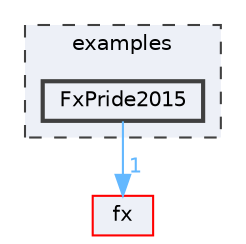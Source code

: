 digraph "/home/runner/work/FastLED/FastLED/examples/FxPride2015"
{
 // INTERACTIVE_SVG=YES
 // LATEX_PDF_SIZE
  bgcolor="transparent";
  edge [fontname=Helvetica,fontsize=10,labelfontname=Helvetica,labelfontsize=10];
  node [fontname=Helvetica,fontsize=10,shape=box,height=0.2,width=0.4];
  compound=true
  subgraph clusterdir_d28a4824dc47e487b107a5db32ef43c4 {
    graph [ bgcolor="#edf0f7", pencolor="grey25", label="examples", fontname=Helvetica,fontsize=10 style="filled,dashed", URL="dir_d28a4824dc47e487b107a5db32ef43c4.html",tooltip=""]
  dir_c1749348c16af65626506a3774caa5ea [label="FxPride2015", fillcolor="#edf0f7", color="grey25", style="filled,bold", URL="dir_c1749348c16af65626506a3774caa5ea.html",tooltip=""];
  }
  dir_acbb946b833f21b16ec30aa21c4c3a72 [label="fx", fillcolor="#edf0f7", color="red", style="filled", URL="dir_acbb946b833f21b16ec30aa21c4c3a72.html",tooltip=""];
  dir_c1749348c16af65626506a3774caa5ea->dir_acbb946b833f21b16ec30aa21c4c3a72 [headlabel="1", labeldistance=1.5 headhref="dir_000041_000031.html" href="dir_000041_000031.html" color="steelblue1" fontcolor="steelblue1"];
}
